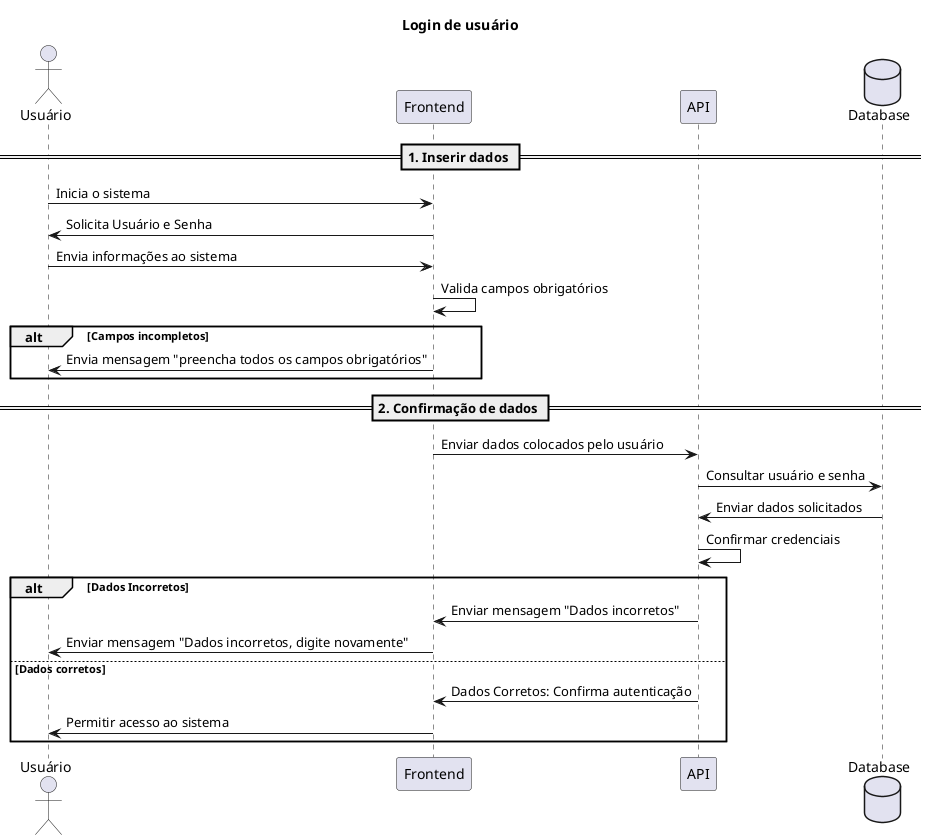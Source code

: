 @startuml name Login de Usuário
title "Login de usuário"

actor Usuário as "Usuário"
participant Frontend as "Frontend"
participant API as "API"
database DB as "Database"

== 1. Inserir dados ==
Usuário -> Frontend : Inicia o sistema
Frontend -> Usuário : Solicita Usuário e Senha
Usuário -> Frontend : Envia informações ao sistema
Frontend -> Frontend : Valida campos obrigatórios
alt Campos incompletos
    Frontend -> Usuário : Envia mensagem "preencha todos os campos obrigatórios"
end



== 2. Confirmação de dados ==
Frontend -> API : Enviar dados colocados pelo usuário
API -> DB : Consultar usuário e senha
DB -> API : Enviar dados solicitados
API -> API : Confirmar credenciais
alt Dados Incorretos
API -> Frontend : Enviar mensagem "Dados incorretos"
Frontend -> Usuário : Enviar mensagem "Dados incorretos, digite novamente"
else Dados corretos
API -> Frontend : Dados Corretos: Confirma autenticação
Frontend -> Usuário : Permitir acesso ao sistema
    
end



@enduml
